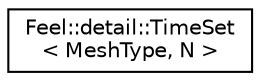 digraph "Graphical Class Hierarchy"
{
 // LATEX_PDF_SIZE
  edge [fontname="Helvetica",fontsize="10",labelfontname="Helvetica",labelfontsize="10"];
  node [fontname="Helvetica",fontsize="10",shape=record];
  rankdir="LR";
  Node0 [label="Feel::detail::TimeSet\l\< MeshType, N \>",height=0.2,width=0.4,color="black", fillcolor="white", style="filled",URL="$classFeel_1_1detail_1_1TimeSet.html",tooltip="data TimeSet"];
}
